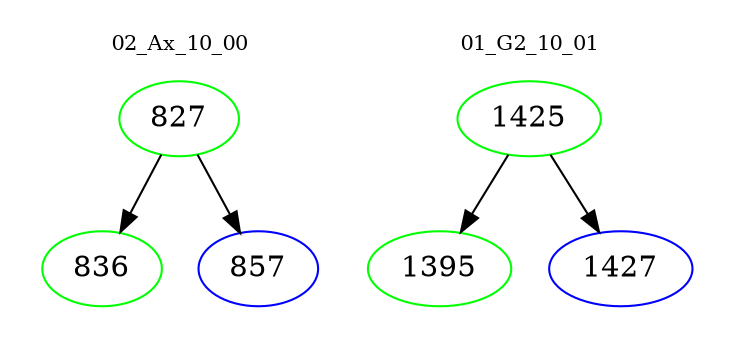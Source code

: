 digraph{
subgraph cluster_0 {
color = white
label = "02_Ax_10_00";
fontsize=10;
T0_827 [label="827", color="green"]
T0_827 -> T0_836 [color="black"]
T0_836 [label="836", color="green"]
T0_827 -> T0_857 [color="black"]
T0_857 [label="857", color="blue"]
}
subgraph cluster_1 {
color = white
label = "01_G2_10_01";
fontsize=10;
T1_1425 [label="1425", color="green"]
T1_1425 -> T1_1395 [color="black"]
T1_1395 [label="1395", color="green"]
T1_1425 -> T1_1427 [color="black"]
T1_1427 [label="1427", color="blue"]
}
}
